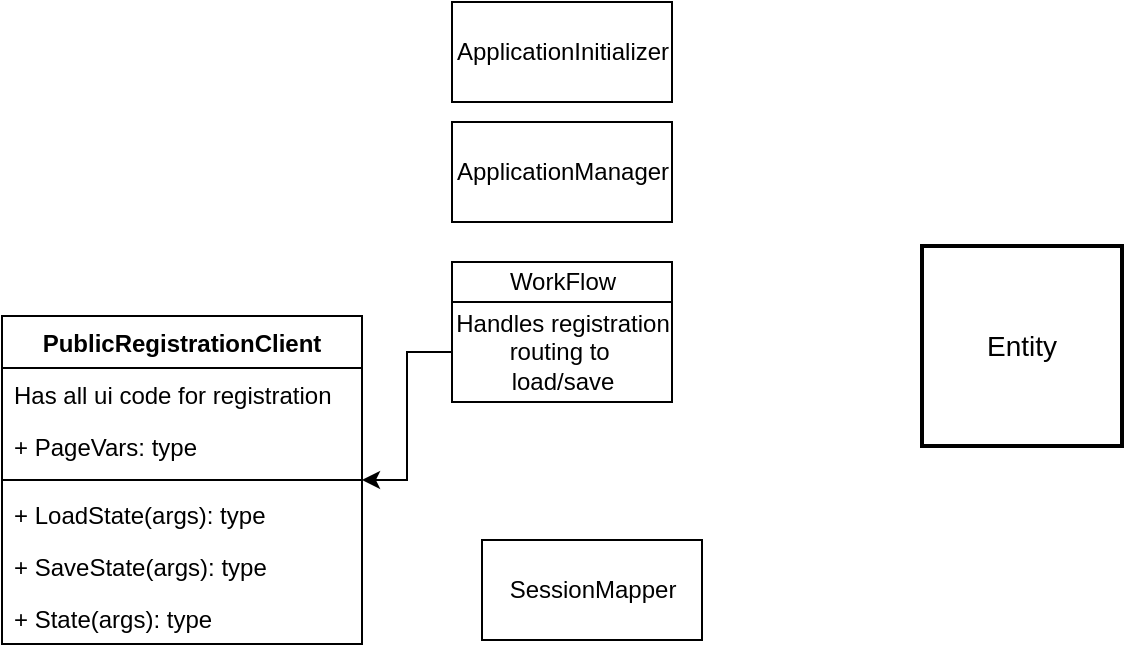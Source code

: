 <mxfile version="11.1.4" type="github"><diagram id="7GvVTqTpiJr5v5xNsKPM" name="Page-1"><mxGraphModel dx="1038" dy="581" grid="1" gridSize="10" guides="1" tooltips="1" connect="1" arrows="1" fold="1" page="1" pageScale="1" pageWidth="850" pageHeight="1100" math="0" shadow="0"><root><mxCell id="0"/><mxCell id="1" parent="0"/><mxCell id="4BKxX_FA9T9ESoVDrarx-7" value="PublicRegistrationClient" style="swimlane;fontStyle=1;align=center;verticalAlign=top;childLayout=stackLayout;horizontal=1;startSize=26;horizontalStack=0;resizeParent=1;resizeParentMax=0;resizeLast=0;collapsible=1;marginBottom=0;" parent="1" vertex="1"><mxGeometry x="40" y="167" width="180" height="164" as="geometry"/></mxCell><mxCell id="4BKxX_FA9T9ESoVDrarx-25" value="Has all ui code for registration" style="text;strokeColor=none;fillColor=none;align=left;verticalAlign=top;spacingLeft=4;spacingRight=4;overflow=hidden;rotatable=0;points=[[0,0.5],[1,0.5]];portConstraint=eastwest;" parent="4BKxX_FA9T9ESoVDrarx-7" vertex="1"><mxGeometry y="26" width="180" height="26" as="geometry"/></mxCell><mxCell id="4BKxX_FA9T9ESoVDrarx-8" value="+ PageVars: type" style="text;strokeColor=none;fillColor=none;align=left;verticalAlign=top;spacingLeft=4;spacingRight=4;overflow=hidden;rotatable=0;points=[[0,0.5],[1,0.5]];portConstraint=eastwest;" parent="4BKxX_FA9T9ESoVDrarx-7" vertex="1"><mxGeometry y="52" width="180" height="26" as="geometry"/></mxCell><mxCell id="4BKxX_FA9T9ESoVDrarx-9" value="" style="line;strokeWidth=1;fillColor=none;align=left;verticalAlign=middle;spacingTop=-1;spacingLeft=3;spacingRight=3;rotatable=0;labelPosition=right;points=[];portConstraint=eastwest;" parent="4BKxX_FA9T9ESoVDrarx-7" vertex="1"><mxGeometry y="78" width="180" height="8" as="geometry"/></mxCell><mxCell id="4BKxX_FA9T9ESoVDrarx-22" value="+ LoadState(args): type" style="text;strokeColor=none;fillColor=none;align=left;verticalAlign=top;spacingLeft=4;spacingRight=4;overflow=hidden;rotatable=0;points=[[0,0.5],[1,0.5]];portConstraint=eastwest;" parent="4BKxX_FA9T9ESoVDrarx-7" vertex="1"><mxGeometry y="86" width="180" height="26" as="geometry"/></mxCell><mxCell id="4BKxX_FA9T9ESoVDrarx-10" value="+ SaveState(args): type" style="text;strokeColor=none;fillColor=none;align=left;verticalAlign=top;spacingLeft=4;spacingRight=4;overflow=hidden;rotatable=0;points=[[0,0.5],[1,0.5]];portConstraint=eastwest;" parent="4BKxX_FA9T9ESoVDrarx-7" vertex="1"><mxGeometry y="112" width="180" height="26" as="geometry"/></mxCell><mxCell id="4BKxX_FA9T9ESoVDrarx-23" value="+ State(args): type" style="text;strokeColor=none;fillColor=none;align=left;verticalAlign=top;spacingLeft=4;spacingRight=4;overflow=hidden;rotatable=0;points=[[0,0.5],[1,0.5]];portConstraint=eastwest;" parent="4BKxX_FA9T9ESoVDrarx-7" vertex="1"><mxGeometry y="138" width="180" height="26" as="geometry"/></mxCell><mxCell id="4BKxX_FA9T9ESoVDrarx-14" value="SessionMapper" style="html=1;" parent="1" vertex="1"><mxGeometry x="280" y="279" width="110" height="50" as="geometry"/></mxCell><mxCell id="4BKxX_FA9T9ESoVDrarx-15" value="WorkFlow" style="html=1;" parent="1" vertex="1"><mxGeometry x="265" y="140" width="110" height="20" as="geometry"/></mxCell><mxCell id="4BKxX_FA9T9ESoVDrarx-16" value="ApplicationInitializer" style="html=1;" parent="1" vertex="1"><mxGeometry x="265" y="10" width="110" height="50" as="geometry"/></mxCell><mxCell id="4BKxX_FA9T9ESoVDrarx-17" value="ApplicationManager" style="html=1;" parent="1" vertex="1"><mxGeometry x="265" y="70" width="110" height="50" as="geometry"/></mxCell><mxCell id="4BKxX_FA9T9ESoVDrarx-34" value="" style="edgeStyle=orthogonalEdgeStyle;rounded=0;orthogonalLoop=1;jettySize=auto;html=1;" parent="1" source="4BKxX_FA9T9ESoVDrarx-18" target="4BKxX_FA9T9ESoVDrarx-7" edge="1"><mxGeometry relative="1" as="geometry"/></mxCell><mxCell id="4BKxX_FA9T9ESoVDrarx-18" value="Handles registration&lt;br&gt;routing to&amp;nbsp;&lt;br&gt;load/save" style="html=1;" parent="1" vertex="1"><mxGeometry x="265" y="160" width="110" height="50" as="geometry"/></mxCell><mxCell id="HYGHDrBhQrccPC-CdQ9i-1" value="Entity" style="strokeWidth=2;whiteSpace=wrap;html=1;align=center;fontSize=14;" vertex="1" parent="1"><mxGeometry x="500" y="132" width="100" height="100" as="geometry"/></mxCell></root></mxGraphModel></diagram></mxfile>